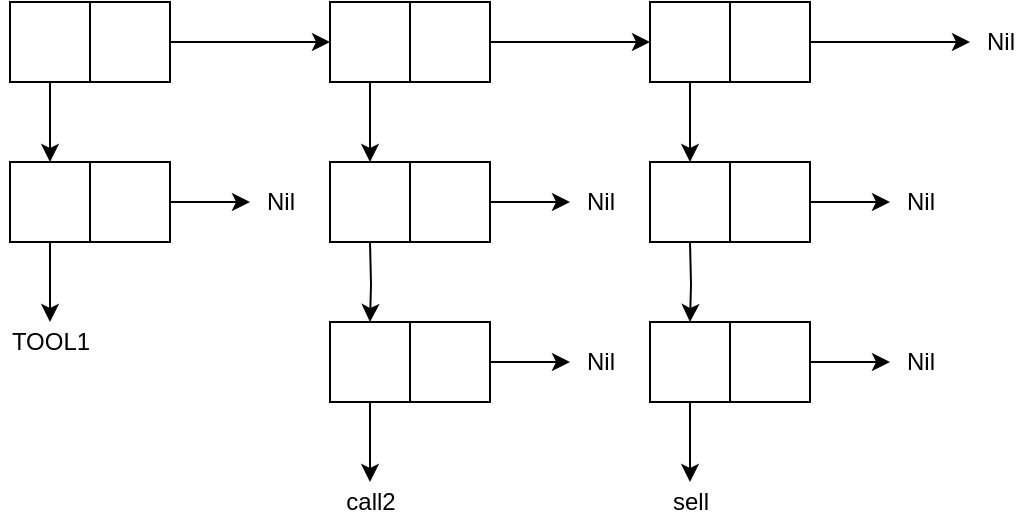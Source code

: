 <mxfile version="13.0.3" type="device"><diagram id="ghCa4w67BIilM5N4QhVc" name="Page-1"><mxGraphModel dx="1422" dy="821" grid="1" gridSize="10" guides="1" tooltips="1" connect="1" arrows="1" fold="1" page="1" pageScale="1" pageWidth="827" pageHeight="1169" math="0" shadow="0"><root><mxCell id="0"/><mxCell id="1" parent="0"/><mxCell id="3D-1G_Ey3oGLehbFwRJr-6" style="edgeStyle=orthogonalEdgeStyle;rounded=0;orthogonalLoop=1;jettySize=auto;html=1;exitX=0.5;exitY=1;exitDx=0;exitDy=0;entryX=0.5;entryY=0;entryDx=0;entryDy=0;" edge="1" parent="1" source="3D-1G_Ey3oGLehbFwRJr-2" target="3D-1G_Ey3oGLehbFwRJr-4"><mxGeometry relative="1" as="geometry"/></mxCell><mxCell id="3D-1G_Ey3oGLehbFwRJr-2" value="" style="rounded=0;whiteSpace=wrap;html=1;" vertex="1" parent="1"><mxGeometry x="40" y="40" width="40" height="40" as="geometry"/></mxCell><mxCell id="3D-1G_Ey3oGLehbFwRJr-12" style="edgeStyle=orthogonalEdgeStyle;rounded=0;orthogonalLoop=1;jettySize=auto;html=1;exitX=1;exitY=0.5;exitDx=0;exitDy=0;" edge="1" parent="1" source="3D-1G_Ey3oGLehbFwRJr-3"><mxGeometry relative="1" as="geometry"><mxPoint x="200" y="60" as="targetPoint"/></mxGeometry></mxCell><mxCell id="3D-1G_Ey3oGLehbFwRJr-3" value="" style="rounded=0;whiteSpace=wrap;html=1;" vertex="1" parent="1"><mxGeometry x="80" y="40" width="40" height="40" as="geometry"/></mxCell><mxCell id="3D-1G_Ey3oGLehbFwRJr-7" style="edgeStyle=orthogonalEdgeStyle;rounded=0;orthogonalLoop=1;jettySize=auto;html=1;exitX=0.5;exitY=1;exitDx=0;exitDy=0;" edge="1" parent="1" source="3D-1G_Ey3oGLehbFwRJr-4"><mxGeometry relative="1" as="geometry"><mxPoint x="60" y="200" as="targetPoint"/></mxGeometry></mxCell><mxCell id="3D-1G_Ey3oGLehbFwRJr-4" value="" style="rounded=0;whiteSpace=wrap;html=1;" vertex="1" parent="1"><mxGeometry x="40" y="120" width="40" height="40" as="geometry"/></mxCell><mxCell id="3D-1G_Ey3oGLehbFwRJr-9" style="edgeStyle=orthogonalEdgeStyle;rounded=0;orthogonalLoop=1;jettySize=auto;html=1;exitX=1;exitY=0.5;exitDx=0;exitDy=0;" edge="1" parent="1" source="3D-1G_Ey3oGLehbFwRJr-5"><mxGeometry relative="1" as="geometry"><mxPoint x="160" y="140" as="targetPoint"/></mxGeometry></mxCell><mxCell id="3D-1G_Ey3oGLehbFwRJr-5" value="" style="rounded=0;whiteSpace=wrap;html=1;" vertex="1" parent="1"><mxGeometry x="80" y="120" width="40" height="40" as="geometry"/></mxCell><mxCell id="3D-1G_Ey3oGLehbFwRJr-8" value="TOOL1" style="text;html=1;align=center;verticalAlign=middle;resizable=0;points=[];autosize=1;" vertex="1" parent="1"><mxGeometry x="35" y="200" width="50" height="20" as="geometry"/></mxCell><mxCell id="3D-1G_Ey3oGLehbFwRJr-11" value="Nil" style="text;html=1;align=center;verticalAlign=middle;resizable=0;points=[];autosize=1;" vertex="1" parent="1"><mxGeometry x="160" y="130" width="30" height="20" as="geometry"/></mxCell><mxCell id="3D-1G_Ey3oGLehbFwRJr-17" style="edgeStyle=orthogonalEdgeStyle;rounded=0;orthogonalLoop=1;jettySize=auto;html=1;exitX=0.5;exitY=1;exitDx=0;exitDy=0;entryX=0.5;entryY=0;entryDx=0;entryDy=0;" edge="1" parent="1" source="3D-1G_Ey3oGLehbFwRJr-13" target="3D-1G_Ey3oGLehbFwRJr-15"><mxGeometry relative="1" as="geometry"/></mxCell><mxCell id="3D-1G_Ey3oGLehbFwRJr-13" value="" style="rounded=0;whiteSpace=wrap;html=1;" vertex="1" parent="1"><mxGeometry x="200" y="40" width="40" height="40" as="geometry"/></mxCell><mxCell id="3D-1G_Ey3oGLehbFwRJr-27" style="edgeStyle=orthogonalEdgeStyle;rounded=0;orthogonalLoop=1;jettySize=auto;html=1;exitX=1;exitY=0.5;exitDx=0;exitDy=0;" edge="1" parent="1" source="3D-1G_Ey3oGLehbFwRJr-14"><mxGeometry relative="1" as="geometry"><mxPoint x="360" y="60" as="targetPoint"/></mxGeometry></mxCell><mxCell id="3D-1G_Ey3oGLehbFwRJr-14" value="" style="rounded=0;whiteSpace=wrap;html=1;" vertex="1" parent="1"><mxGeometry x="240" y="40" width="40" height="40" as="geometry"/></mxCell><mxCell id="3D-1G_Ey3oGLehbFwRJr-15" value="" style="rounded=0;whiteSpace=wrap;html=1;" vertex="1" parent="1"><mxGeometry x="200" y="120" width="40" height="40" as="geometry"/></mxCell><mxCell id="3D-1G_Ey3oGLehbFwRJr-25" style="edgeStyle=orthogonalEdgeStyle;rounded=0;orthogonalLoop=1;jettySize=auto;html=1;exitX=1;exitY=0.5;exitDx=0;exitDy=0;" edge="1" parent="1" source="3D-1G_Ey3oGLehbFwRJr-16"><mxGeometry relative="1" as="geometry"><mxPoint x="320" y="140" as="targetPoint"/></mxGeometry></mxCell><mxCell id="3D-1G_Ey3oGLehbFwRJr-16" value="" style="rounded=0;whiteSpace=wrap;html=1;" vertex="1" parent="1"><mxGeometry x="240" y="120" width="40" height="40" as="geometry"/></mxCell><mxCell id="3D-1G_Ey3oGLehbFwRJr-18" style="edgeStyle=orthogonalEdgeStyle;rounded=0;orthogonalLoop=1;jettySize=auto;html=1;exitX=0.5;exitY=1;exitDx=0;exitDy=0;entryX=0.5;entryY=0;entryDx=0;entryDy=0;" edge="1" parent="1" target="3D-1G_Ey3oGLehbFwRJr-19"><mxGeometry relative="1" as="geometry"><mxPoint x="220" y="160" as="sourcePoint"/></mxGeometry></mxCell><mxCell id="3D-1G_Ey3oGLehbFwRJr-21" style="edgeStyle=orthogonalEdgeStyle;rounded=0;orthogonalLoop=1;jettySize=auto;html=1;exitX=0.5;exitY=1;exitDx=0;exitDy=0;" edge="1" parent="1" source="3D-1G_Ey3oGLehbFwRJr-19"><mxGeometry relative="1" as="geometry"><mxPoint x="220" y="280" as="targetPoint"/></mxGeometry></mxCell><mxCell id="3D-1G_Ey3oGLehbFwRJr-19" value="" style="rounded=0;whiteSpace=wrap;html=1;" vertex="1" parent="1"><mxGeometry x="200" y="200" width="40" height="40" as="geometry"/></mxCell><mxCell id="3D-1G_Ey3oGLehbFwRJr-23" style="edgeStyle=orthogonalEdgeStyle;rounded=0;orthogonalLoop=1;jettySize=auto;html=1;exitX=1;exitY=0.5;exitDx=0;exitDy=0;" edge="1" parent="1" source="3D-1G_Ey3oGLehbFwRJr-20"><mxGeometry relative="1" as="geometry"><mxPoint x="320" y="220" as="targetPoint"/></mxGeometry></mxCell><mxCell id="3D-1G_Ey3oGLehbFwRJr-20" value="" style="rounded=0;whiteSpace=wrap;html=1;" vertex="1" parent="1"><mxGeometry x="240" y="200" width="40" height="40" as="geometry"/></mxCell><mxCell id="3D-1G_Ey3oGLehbFwRJr-22" value="call2" style="text;html=1;align=center;verticalAlign=middle;resizable=0;points=[];autosize=1;" vertex="1" parent="1"><mxGeometry x="200" y="280" width="40" height="20" as="geometry"/></mxCell><mxCell id="3D-1G_Ey3oGLehbFwRJr-24" value="Nil" style="text;html=1;align=center;verticalAlign=middle;resizable=0;points=[];autosize=1;" vertex="1" parent="1"><mxGeometry x="320" y="210" width="30" height="20" as="geometry"/></mxCell><mxCell id="3D-1G_Ey3oGLehbFwRJr-26" value="Nil" style="text;html=1;align=center;verticalAlign=middle;resizable=0;points=[];autosize=1;" vertex="1" parent="1"><mxGeometry x="320" y="130" width="30" height="20" as="geometry"/></mxCell><mxCell id="3D-1G_Ey3oGLehbFwRJr-30" style="edgeStyle=orthogonalEdgeStyle;rounded=0;orthogonalLoop=1;jettySize=auto;html=1;exitX=0.5;exitY=1;exitDx=0;exitDy=0;entryX=0.5;entryY=0;entryDx=0;entryDy=0;" edge="1" parent="1" source="3D-1G_Ey3oGLehbFwRJr-31" target="3D-1G_Ey3oGLehbFwRJr-34"><mxGeometry relative="1" as="geometry"/></mxCell><mxCell id="3D-1G_Ey3oGLehbFwRJr-31" value="" style="rounded=0;whiteSpace=wrap;html=1;" vertex="1" parent="1"><mxGeometry x="360" y="40" width="40" height="40" as="geometry"/></mxCell><mxCell id="3D-1G_Ey3oGLehbFwRJr-32" style="edgeStyle=orthogonalEdgeStyle;rounded=0;orthogonalLoop=1;jettySize=auto;html=1;exitX=1;exitY=0.5;exitDx=0;exitDy=0;" edge="1" parent="1" source="3D-1G_Ey3oGLehbFwRJr-33"><mxGeometry relative="1" as="geometry"><mxPoint x="520" y="60" as="targetPoint"/></mxGeometry></mxCell><mxCell id="3D-1G_Ey3oGLehbFwRJr-33" value="" style="rounded=0;whiteSpace=wrap;html=1;" vertex="1" parent="1"><mxGeometry x="400" y="40" width="40" height="40" as="geometry"/></mxCell><mxCell id="3D-1G_Ey3oGLehbFwRJr-34" value="" style="rounded=0;whiteSpace=wrap;html=1;" vertex="1" parent="1"><mxGeometry x="360" y="120" width="40" height="40" as="geometry"/></mxCell><mxCell id="3D-1G_Ey3oGLehbFwRJr-35" style="edgeStyle=orthogonalEdgeStyle;rounded=0;orthogonalLoop=1;jettySize=auto;html=1;exitX=1;exitY=0.5;exitDx=0;exitDy=0;" edge="1" parent="1" source="3D-1G_Ey3oGLehbFwRJr-36"><mxGeometry relative="1" as="geometry"><mxPoint x="480" y="140" as="targetPoint"/></mxGeometry></mxCell><mxCell id="3D-1G_Ey3oGLehbFwRJr-36" value="" style="rounded=0;whiteSpace=wrap;html=1;" vertex="1" parent="1"><mxGeometry x="400" y="120" width="40" height="40" as="geometry"/></mxCell><mxCell id="3D-1G_Ey3oGLehbFwRJr-37" style="edgeStyle=orthogonalEdgeStyle;rounded=0;orthogonalLoop=1;jettySize=auto;html=1;exitX=0.5;exitY=1;exitDx=0;exitDy=0;entryX=0.5;entryY=0;entryDx=0;entryDy=0;" edge="1" parent="1" target="3D-1G_Ey3oGLehbFwRJr-39"><mxGeometry relative="1" as="geometry"><mxPoint x="380" y="160" as="sourcePoint"/></mxGeometry></mxCell><mxCell id="3D-1G_Ey3oGLehbFwRJr-38" style="edgeStyle=orthogonalEdgeStyle;rounded=0;orthogonalLoop=1;jettySize=auto;html=1;exitX=0.5;exitY=1;exitDx=0;exitDy=0;" edge="1" parent="1" source="3D-1G_Ey3oGLehbFwRJr-39"><mxGeometry relative="1" as="geometry"><mxPoint x="380" y="280" as="targetPoint"/></mxGeometry></mxCell><mxCell id="3D-1G_Ey3oGLehbFwRJr-39" value="" style="rounded=0;whiteSpace=wrap;html=1;" vertex="1" parent="1"><mxGeometry x="360" y="200" width="40" height="40" as="geometry"/></mxCell><mxCell id="3D-1G_Ey3oGLehbFwRJr-40" style="edgeStyle=orthogonalEdgeStyle;rounded=0;orthogonalLoop=1;jettySize=auto;html=1;exitX=1;exitY=0.5;exitDx=0;exitDy=0;" edge="1" parent="1" source="3D-1G_Ey3oGLehbFwRJr-41"><mxGeometry relative="1" as="geometry"><mxPoint x="480" y="220" as="targetPoint"/></mxGeometry></mxCell><mxCell id="3D-1G_Ey3oGLehbFwRJr-41" value="" style="rounded=0;whiteSpace=wrap;html=1;" vertex="1" parent="1"><mxGeometry x="400" y="200" width="40" height="40" as="geometry"/></mxCell><mxCell id="3D-1G_Ey3oGLehbFwRJr-42" value="sell" style="text;html=1;align=center;verticalAlign=middle;resizable=0;points=[];autosize=1;" vertex="1" parent="1"><mxGeometry x="365" y="280" width="30" height="20" as="geometry"/></mxCell><mxCell id="3D-1G_Ey3oGLehbFwRJr-43" value="Nil" style="text;html=1;align=center;verticalAlign=middle;resizable=0;points=[];autosize=1;" vertex="1" parent="1"><mxGeometry x="480" y="210" width="30" height="20" as="geometry"/></mxCell><mxCell id="3D-1G_Ey3oGLehbFwRJr-44" value="Nil" style="text;html=1;align=center;verticalAlign=middle;resizable=0;points=[];autosize=1;" vertex="1" parent="1"><mxGeometry x="480" y="130" width="30" height="20" as="geometry"/></mxCell><mxCell id="3D-1G_Ey3oGLehbFwRJr-45" value="Nil" style="text;html=1;align=center;verticalAlign=middle;resizable=0;points=[];autosize=1;" vertex="1" parent="1"><mxGeometry x="520" y="50" width="30" height="20" as="geometry"/></mxCell></root></mxGraphModel></diagram></mxfile>